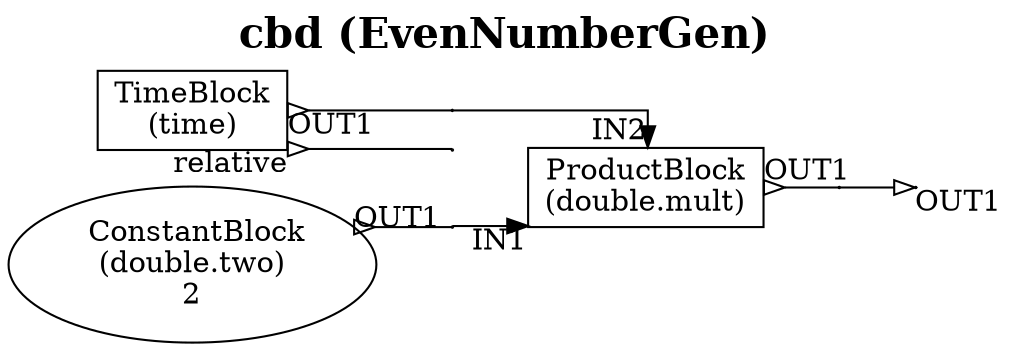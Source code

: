 // CBD model of the cbd block
// Created with CBD.converters.CBDDraw
digraph model {
 splines=ortho;
 label=<<B>cbd (EvenNumberGen)</B>>;
 labelloc="t";
 fontsize=20;
 rankdir="LR";
 node_2356437880992 [label="TimeBlock\n(time)", shape=box];
 inter_2356437880992_OUT1 [shape=point, width=0.01, height=0.01];
 node_2356437880992 -> inter_2356437880992_OUT1 [taillabel="OUT1", arrowtail="oinv", arrowhead="none", dir=both];
 inter_2356437880992_relative [shape=point, width=0.01, height=0.01];
 node_2356437880992 -> inter_2356437880992_relative [taillabel="relative", arrowtail="oinv", arrowhead="none", dir=both];
 node_2356437881280 [label=" ConstantBlock\n(double.two)\n2", shape=ellipse];
 inter_2356437881280_OUT1 [shape=point, width=0.01, height=0.01];
 node_2356437881280 -> inter_2356437881280_OUT1 [taillabel="OUT1", arrowtail="oinv", arrowhead="none", dir=both];
 node_2356437881472 [label="ProductBlock\n(double.mult)", shape=box];
 inter_2356437881280_OUT1 -> node_2356437881472 [headlabel="IN1", arrowhead="normal", arrowtail="none", dir=both];
 inter_2356437880992_OUT1 -> node_2356437881472 [headlabel="IN2", arrowhead="normal", arrowtail="none", dir=both];
 inter_2356437881472_OUT1 [shape=point, width=0.01, height=0.01];
 node_2356437881472 -> inter_2356437881472_OUT1 [taillabel="OUT1", arrowtail="oinv", arrowhead="none", dir=both];
 node_2356437880944_OUT1 [shape=point, width=0.01, height=0.01];
 inter_2356437881472_OUT1 -> node_2356437880944_OUT1 [headlabel="OUT1", arrowhead="onormal", arrowtail="none", dir=both];

}